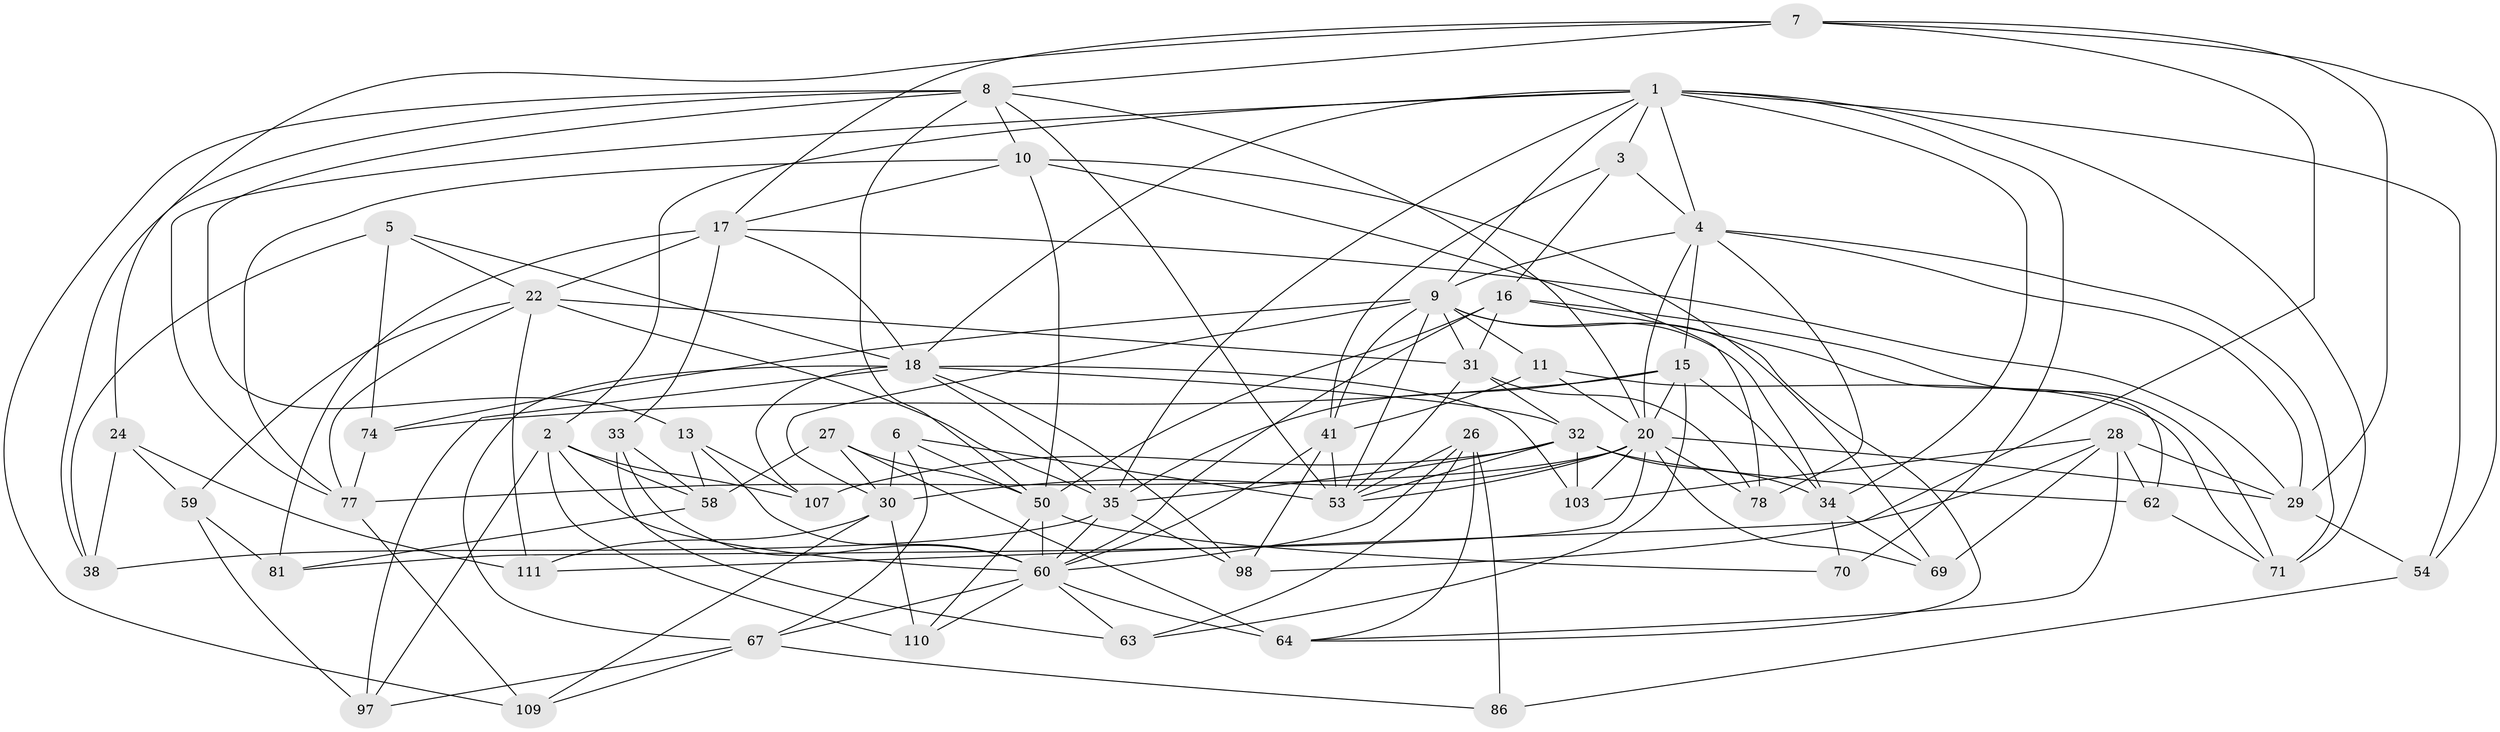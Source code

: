 // original degree distribution, {4: 1.0}
// Generated by graph-tools (version 1.1) at 2025/20/03/04/25 18:20:40]
// undirected, 56 vertices, 159 edges
graph export_dot {
graph [start="1"]
  node [color=gray90,style=filled];
  1 [super="+21+37"];
  2 [super="+25"];
  3;
  4 [super="+12+93"];
  5;
  6;
  7 [super="+90"];
  8 [super="+19"];
  9 [super="+95+14"];
  10 [super="+82"];
  11;
  13;
  15 [super="+112"];
  16 [super="+44"];
  17 [super="+47+91"];
  18 [super="+85+75"];
  20 [super="+83+65+45"];
  22 [super="+48+68"];
  24;
  26 [super="+108"];
  27;
  28 [super="+43"];
  29 [super="+99"];
  30 [super="+57"];
  31 [super="+40"];
  32 [super="+36"];
  33;
  34 [super="+104"];
  35 [super="+51"];
  38;
  41 [super="+55"];
  50 [super="+72+106"];
  53 [super="+56+101"];
  54;
  58 [super="+73"];
  59;
  60 [super="+66+100+96"];
  62;
  63;
  64 [super="+76"];
  67 [super="+105"];
  69;
  70;
  71 [super="+80"];
  74;
  77 [super="+88"];
  78;
  81;
  86;
  97;
  98;
  103;
  107;
  109;
  110;
  111;
  1 -- 34;
  1 -- 35;
  1 -- 3;
  1 -- 70 [weight=2];
  1 -- 54;
  1 -- 9;
  1 -- 77;
  1 -- 4;
  1 -- 2;
  1 -- 71;
  1 -- 18;
  2 -- 110;
  2 -- 60 [weight=2];
  2 -- 97;
  2 -- 107;
  2 -- 58 [weight=2];
  3 -- 4;
  3 -- 16;
  3 -- 41;
  4 -- 78;
  4 -- 20;
  4 -- 15;
  4 -- 29;
  4 -- 71 [weight=2];
  4 -- 9 [weight=2];
  5 -- 74;
  5 -- 38;
  5 -- 22;
  5 -- 18;
  6 -- 50;
  6 -- 30;
  6 -- 53;
  6 -- 67;
  7 -- 98;
  7 -- 17;
  7 -- 29;
  7 -- 24;
  7 -- 8;
  7 -- 54;
  8 -- 109;
  8 -- 20;
  8 -- 50;
  8 -- 53;
  8 -- 38;
  8 -- 13;
  8 -- 10;
  9 -- 74;
  9 -- 53;
  9 -- 64;
  9 -- 34;
  9 -- 41;
  9 -- 11;
  9 -- 30 [weight=2];
  9 -- 31;
  10 -- 69;
  10 -- 50;
  10 -- 17;
  10 -- 77;
  10 -- 78;
  11 -- 41;
  11 -- 71;
  11 -- 20;
  13 -- 107;
  13 -- 58;
  13 -- 60;
  15 -- 63;
  15 -- 74;
  15 -- 35;
  15 -- 20;
  15 -- 34;
  16 -- 31;
  16 -- 62;
  16 -- 50;
  16 -- 60;
  16 -- 71;
  17 -- 81;
  17 -- 22 [weight=2];
  17 -- 33;
  17 -- 29;
  17 -- 18;
  18 -- 98;
  18 -- 32;
  18 -- 97;
  18 -- 107;
  18 -- 103;
  18 -- 35;
  18 -- 67;
  20 -- 69;
  20 -- 103;
  20 -- 29;
  20 -- 78;
  20 -- 81;
  20 -- 77;
  20 -- 53;
  20 -- 30;
  22 -- 59;
  22 -- 111;
  22 -- 31;
  22 -- 35;
  22 -- 77;
  24 -- 38;
  24 -- 111;
  24 -- 59;
  26 -- 86 [weight=2];
  26 -- 63;
  26 -- 64;
  26 -- 53;
  26 -- 60;
  27 -- 50;
  27 -- 64;
  27 -- 30;
  27 -- 58;
  28 -- 103;
  28 -- 69;
  28 -- 64;
  28 -- 62;
  28 -- 111;
  28 -- 29;
  29 -- 54;
  30 -- 111;
  30 -- 110;
  30 -- 109;
  31 -- 78;
  31 -- 32;
  31 -- 53;
  32 -- 107;
  32 -- 103;
  32 -- 34;
  32 -- 35;
  32 -- 62;
  32 -- 53;
  33 -- 58;
  33 -- 63;
  33 -- 60;
  34 -- 69;
  34 -- 70;
  35 -- 38;
  35 -- 98;
  35 -- 60;
  41 -- 53;
  41 -- 98;
  41 -- 60;
  50 -- 110;
  50 -- 70;
  50 -- 60;
  54 -- 86;
  58 -- 81;
  59 -- 97;
  59 -- 81;
  60 -- 64 [weight=2];
  60 -- 67;
  60 -- 63;
  60 -- 110;
  62 -- 71;
  67 -- 86;
  67 -- 97;
  67 -- 109;
  74 -- 77;
  77 -- 109;
}
